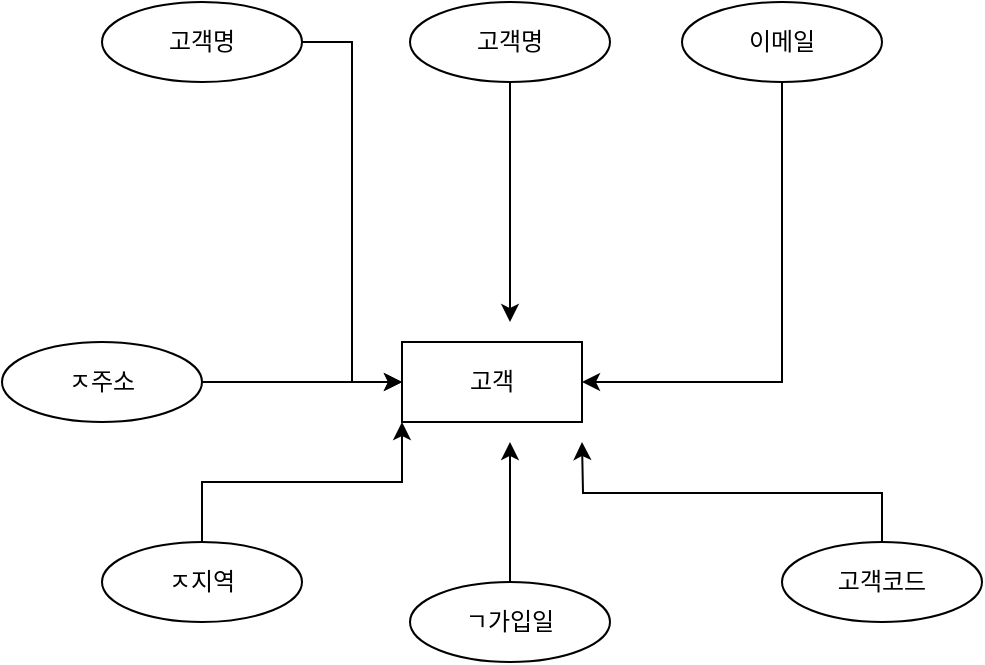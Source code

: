 <mxfile version="21.6.5" type="github">
  <diagram name="페이지-1" id="8ceYlJeKnEnoc0hkUmHm">
    <mxGraphModel dx="1434" dy="790" grid="1" gridSize="10" guides="1" tooltips="1" connect="1" arrows="1" fold="1" page="1" pageScale="1" pageWidth="827" pageHeight="1169" math="0" shadow="0">
      <root>
        <mxCell id="0" />
        <mxCell id="1" parent="0" />
        <mxCell id="tmScAWc0-smr_KVI17uv-12" value="&lt;font style=&quot;vertical-align: inherit;&quot;&gt;&lt;font style=&quot;vertical-align: inherit;&quot;&gt;고객&lt;/font&gt;&lt;/font&gt;" style="whiteSpace=wrap;html=1;align=center;" vertex="1" parent="1">
          <mxGeometry x="310" y="390" width="90" height="40" as="geometry" />
        </mxCell>
        <mxCell id="tmScAWc0-smr_KVI17uv-17" style="edgeStyle=orthogonalEdgeStyle;rounded=0;orthogonalLoop=1;jettySize=auto;html=1;exitX=1;exitY=0.5;exitDx=0;exitDy=0;entryX=0;entryY=0.5;entryDx=0;entryDy=0;" edge="1" parent="1" source="tmScAWc0-smr_KVI17uv-13" target="tmScAWc0-smr_KVI17uv-12">
          <mxGeometry relative="1" as="geometry" />
        </mxCell>
        <mxCell id="tmScAWc0-smr_KVI17uv-13" value="&lt;font style=&quot;vertical-align: inherit;&quot;&gt;&lt;font style=&quot;vertical-align: inherit;&quot;&gt;고객명&lt;/font&gt;&lt;/font&gt;" style="ellipse;whiteSpace=wrap;html=1;align=center;" vertex="1" parent="1">
          <mxGeometry x="160" y="220" width="100" height="40" as="geometry" />
        </mxCell>
        <mxCell id="tmScAWc0-smr_KVI17uv-40" style="edgeStyle=orthogonalEdgeStyle;rounded=0;orthogonalLoop=1;jettySize=auto;html=1;exitX=0.5;exitY=1;exitDx=0;exitDy=0;" edge="1" parent="1" source="tmScAWc0-smr_KVI17uv-18">
          <mxGeometry relative="1" as="geometry">
            <mxPoint x="364" y="380" as="targetPoint" />
          </mxGeometry>
        </mxCell>
        <mxCell id="tmScAWc0-smr_KVI17uv-18" value="&lt;font style=&quot;vertical-align: inherit;&quot;&gt;&lt;font style=&quot;vertical-align: inherit;&quot;&gt;고객명&lt;/font&gt;&lt;/font&gt;" style="ellipse;whiteSpace=wrap;html=1;align=center;" vertex="1" parent="1">
          <mxGeometry x="314" y="220" width="100" height="40" as="geometry" />
        </mxCell>
        <mxCell id="tmScAWc0-smr_KVI17uv-24" style="edgeStyle=orthogonalEdgeStyle;rounded=0;orthogonalLoop=1;jettySize=auto;html=1;exitX=0.5;exitY=1;exitDx=0;exitDy=0;entryX=1;entryY=0.5;entryDx=0;entryDy=0;" edge="1" parent="1" source="tmScAWc0-smr_KVI17uv-19" target="tmScAWc0-smr_KVI17uv-12">
          <mxGeometry relative="1" as="geometry" />
        </mxCell>
        <mxCell id="tmScAWc0-smr_KVI17uv-19" value="&lt;font style=&quot;vertical-align: inherit;&quot;&gt;&lt;font style=&quot;vertical-align: inherit;&quot;&gt;이메일&lt;/font&gt;&lt;/font&gt;" style="ellipse;whiteSpace=wrap;html=1;align=center;" vertex="1" parent="1">
          <mxGeometry x="450" y="220" width="100" height="40" as="geometry" />
        </mxCell>
        <mxCell id="tmScAWc0-smr_KVI17uv-34" style="edgeStyle=orthogonalEdgeStyle;rounded=0;orthogonalLoop=1;jettySize=auto;html=1;exitX=1;exitY=0.5;exitDx=0;exitDy=0;" edge="1" parent="1" source="tmScAWc0-smr_KVI17uv-31" target="tmScAWc0-smr_KVI17uv-12">
          <mxGeometry relative="1" as="geometry" />
        </mxCell>
        <mxCell id="tmScAWc0-smr_KVI17uv-31" value="&lt;font style=&quot;vertical-align: inherit;&quot;&gt;&lt;font style=&quot;vertical-align: inherit;&quot;&gt;ㅈ주소&lt;/font&gt;&lt;/font&gt;" style="ellipse;whiteSpace=wrap;html=1;align=center;" vertex="1" parent="1">
          <mxGeometry x="110" y="390" width="100" height="40" as="geometry" />
        </mxCell>
        <mxCell id="tmScAWc0-smr_KVI17uv-35" style="edgeStyle=orthogonalEdgeStyle;rounded=0;orthogonalLoop=1;jettySize=auto;html=1;exitX=0.5;exitY=0;exitDx=0;exitDy=0;entryX=0;entryY=1;entryDx=0;entryDy=0;" edge="1" parent="1" source="tmScAWc0-smr_KVI17uv-32" target="tmScAWc0-smr_KVI17uv-12">
          <mxGeometry relative="1" as="geometry" />
        </mxCell>
        <mxCell id="tmScAWc0-smr_KVI17uv-32" value="&lt;font style=&quot;vertical-align: inherit;&quot;&gt;&lt;font style=&quot;vertical-align: inherit;&quot;&gt;ㅈ지역&lt;/font&gt;&lt;/font&gt;" style="ellipse;whiteSpace=wrap;html=1;align=center;" vertex="1" parent="1">
          <mxGeometry x="160" y="490" width="100" height="40" as="geometry" />
        </mxCell>
        <mxCell id="tmScAWc0-smr_KVI17uv-39" style="edgeStyle=orthogonalEdgeStyle;rounded=0;orthogonalLoop=1;jettySize=auto;html=1;exitX=0.5;exitY=0;exitDx=0;exitDy=0;" edge="1" parent="1" source="tmScAWc0-smr_KVI17uv-33">
          <mxGeometry relative="1" as="geometry">
            <mxPoint x="364" y="440" as="targetPoint" />
          </mxGeometry>
        </mxCell>
        <mxCell id="tmScAWc0-smr_KVI17uv-33" value="&lt;font style=&quot;vertical-align: inherit;&quot;&gt;&lt;font style=&quot;vertical-align: inherit;&quot;&gt;ㄱ가입일&lt;/font&gt;&lt;/font&gt;" style="ellipse;whiteSpace=wrap;html=1;align=center;" vertex="1" parent="1">
          <mxGeometry x="314" y="510" width="100" height="40" as="geometry" />
        </mxCell>
        <mxCell id="tmScAWc0-smr_KVI17uv-42" style="edgeStyle=orthogonalEdgeStyle;rounded=0;orthogonalLoop=1;jettySize=auto;html=1;exitX=0.5;exitY=0;exitDx=0;exitDy=0;" edge="1" parent="1" source="tmScAWc0-smr_KVI17uv-41">
          <mxGeometry relative="1" as="geometry">
            <mxPoint x="400" y="440" as="targetPoint" />
          </mxGeometry>
        </mxCell>
        <mxCell id="tmScAWc0-smr_KVI17uv-41" value="&lt;font style=&quot;vertical-align: inherit;&quot;&gt;&lt;font style=&quot;vertical-align: inherit;&quot;&gt;고객코드&lt;/font&gt;&lt;/font&gt;" style="ellipse;whiteSpace=wrap;html=1;align=center;" vertex="1" parent="1">
          <mxGeometry x="500" y="490" width="100" height="40" as="geometry" />
        </mxCell>
      </root>
    </mxGraphModel>
  </diagram>
</mxfile>
